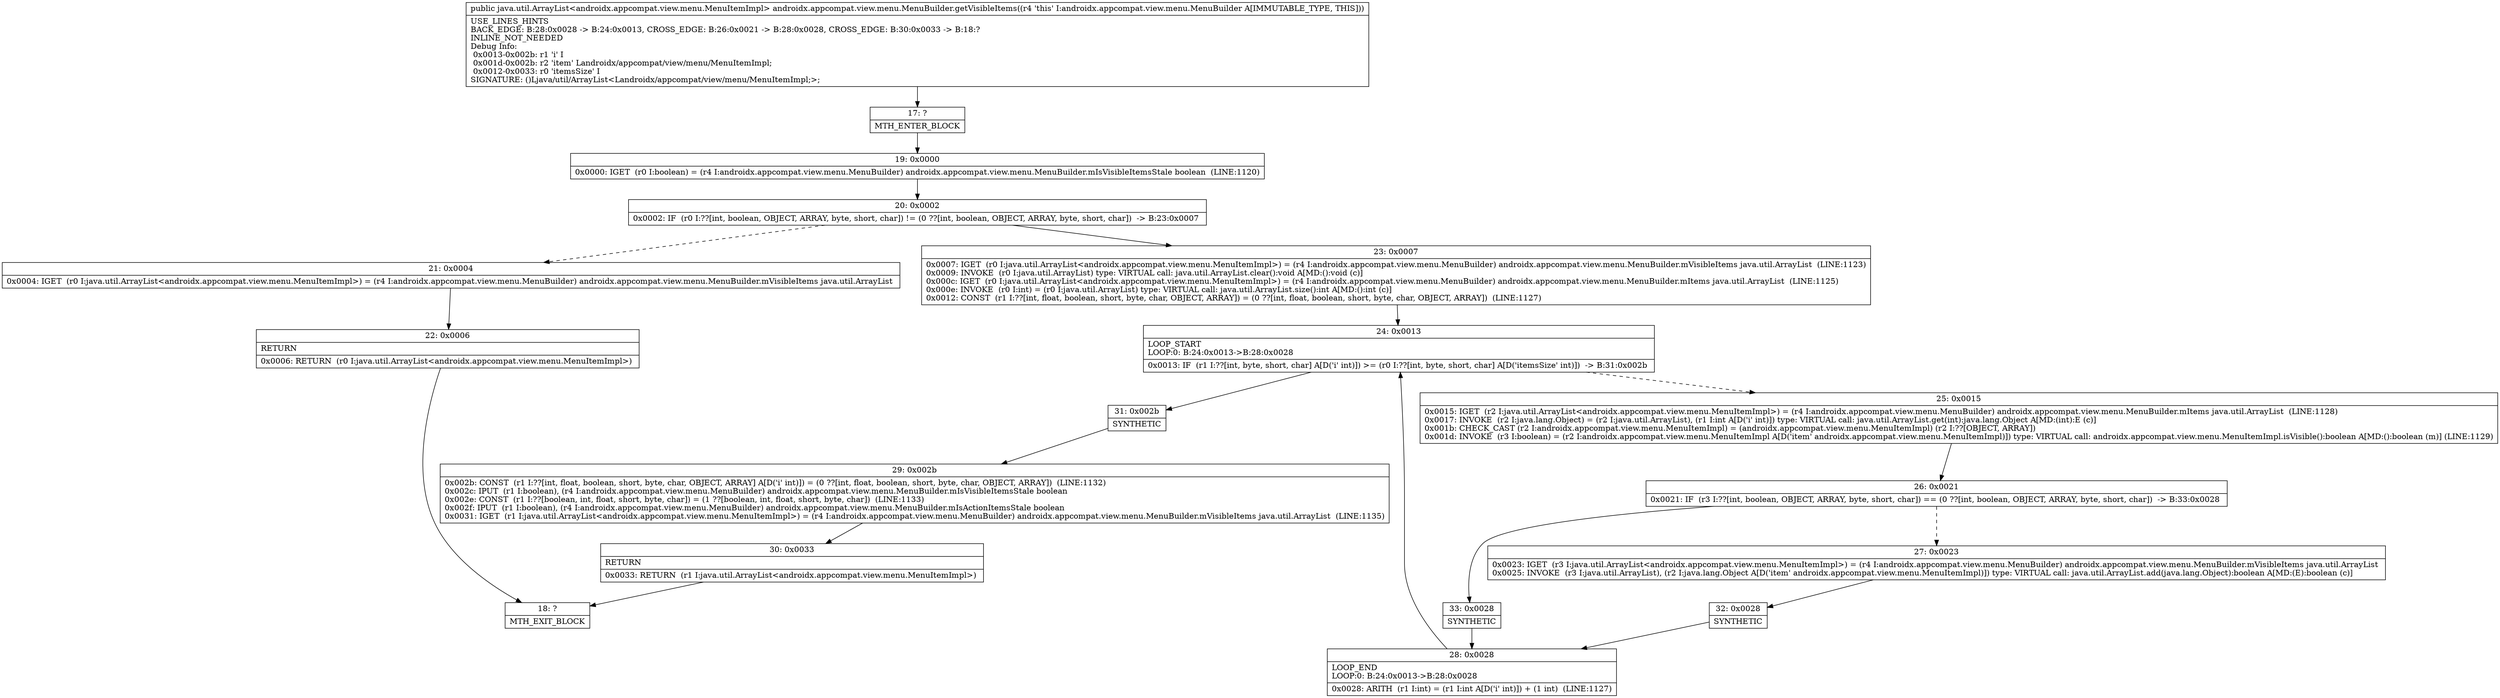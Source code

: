 digraph "CFG forandroidx.appcompat.view.menu.MenuBuilder.getVisibleItems()Ljava\/util\/ArrayList;" {
Node_17 [shape=record,label="{17\:\ ?|MTH_ENTER_BLOCK\l}"];
Node_19 [shape=record,label="{19\:\ 0x0000|0x0000: IGET  (r0 I:boolean) = (r4 I:androidx.appcompat.view.menu.MenuBuilder) androidx.appcompat.view.menu.MenuBuilder.mIsVisibleItemsStale boolean  (LINE:1120)\l}"];
Node_20 [shape=record,label="{20\:\ 0x0002|0x0002: IF  (r0 I:??[int, boolean, OBJECT, ARRAY, byte, short, char]) != (0 ??[int, boolean, OBJECT, ARRAY, byte, short, char])  \-\> B:23:0x0007 \l}"];
Node_21 [shape=record,label="{21\:\ 0x0004|0x0004: IGET  (r0 I:java.util.ArrayList\<androidx.appcompat.view.menu.MenuItemImpl\>) = (r4 I:androidx.appcompat.view.menu.MenuBuilder) androidx.appcompat.view.menu.MenuBuilder.mVisibleItems java.util.ArrayList \l}"];
Node_22 [shape=record,label="{22\:\ 0x0006|RETURN\l|0x0006: RETURN  (r0 I:java.util.ArrayList\<androidx.appcompat.view.menu.MenuItemImpl\>) \l}"];
Node_18 [shape=record,label="{18\:\ ?|MTH_EXIT_BLOCK\l}"];
Node_23 [shape=record,label="{23\:\ 0x0007|0x0007: IGET  (r0 I:java.util.ArrayList\<androidx.appcompat.view.menu.MenuItemImpl\>) = (r4 I:androidx.appcompat.view.menu.MenuBuilder) androidx.appcompat.view.menu.MenuBuilder.mVisibleItems java.util.ArrayList  (LINE:1123)\l0x0009: INVOKE  (r0 I:java.util.ArrayList) type: VIRTUAL call: java.util.ArrayList.clear():void A[MD:():void (c)]\l0x000c: IGET  (r0 I:java.util.ArrayList\<androidx.appcompat.view.menu.MenuItemImpl\>) = (r4 I:androidx.appcompat.view.menu.MenuBuilder) androidx.appcompat.view.menu.MenuBuilder.mItems java.util.ArrayList  (LINE:1125)\l0x000e: INVOKE  (r0 I:int) = (r0 I:java.util.ArrayList) type: VIRTUAL call: java.util.ArrayList.size():int A[MD:():int (c)]\l0x0012: CONST  (r1 I:??[int, float, boolean, short, byte, char, OBJECT, ARRAY]) = (0 ??[int, float, boolean, short, byte, char, OBJECT, ARRAY])  (LINE:1127)\l}"];
Node_24 [shape=record,label="{24\:\ 0x0013|LOOP_START\lLOOP:0: B:24:0x0013\-\>B:28:0x0028\l|0x0013: IF  (r1 I:??[int, byte, short, char] A[D('i' int)]) \>= (r0 I:??[int, byte, short, char] A[D('itemsSize' int)])  \-\> B:31:0x002b \l}"];
Node_25 [shape=record,label="{25\:\ 0x0015|0x0015: IGET  (r2 I:java.util.ArrayList\<androidx.appcompat.view.menu.MenuItemImpl\>) = (r4 I:androidx.appcompat.view.menu.MenuBuilder) androidx.appcompat.view.menu.MenuBuilder.mItems java.util.ArrayList  (LINE:1128)\l0x0017: INVOKE  (r2 I:java.lang.Object) = (r2 I:java.util.ArrayList), (r1 I:int A[D('i' int)]) type: VIRTUAL call: java.util.ArrayList.get(int):java.lang.Object A[MD:(int):E (c)]\l0x001b: CHECK_CAST (r2 I:androidx.appcompat.view.menu.MenuItemImpl) = (androidx.appcompat.view.menu.MenuItemImpl) (r2 I:??[OBJECT, ARRAY]) \l0x001d: INVOKE  (r3 I:boolean) = (r2 I:androidx.appcompat.view.menu.MenuItemImpl A[D('item' androidx.appcompat.view.menu.MenuItemImpl)]) type: VIRTUAL call: androidx.appcompat.view.menu.MenuItemImpl.isVisible():boolean A[MD:():boolean (m)] (LINE:1129)\l}"];
Node_26 [shape=record,label="{26\:\ 0x0021|0x0021: IF  (r3 I:??[int, boolean, OBJECT, ARRAY, byte, short, char]) == (0 ??[int, boolean, OBJECT, ARRAY, byte, short, char])  \-\> B:33:0x0028 \l}"];
Node_27 [shape=record,label="{27\:\ 0x0023|0x0023: IGET  (r3 I:java.util.ArrayList\<androidx.appcompat.view.menu.MenuItemImpl\>) = (r4 I:androidx.appcompat.view.menu.MenuBuilder) androidx.appcompat.view.menu.MenuBuilder.mVisibleItems java.util.ArrayList \l0x0025: INVOKE  (r3 I:java.util.ArrayList), (r2 I:java.lang.Object A[D('item' androidx.appcompat.view.menu.MenuItemImpl)]) type: VIRTUAL call: java.util.ArrayList.add(java.lang.Object):boolean A[MD:(E):boolean (c)]\l}"];
Node_32 [shape=record,label="{32\:\ 0x0028|SYNTHETIC\l}"];
Node_28 [shape=record,label="{28\:\ 0x0028|LOOP_END\lLOOP:0: B:24:0x0013\-\>B:28:0x0028\l|0x0028: ARITH  (r1 I:int) = (r1 I:int A[D('i' int)]) + (1 int)  (LINE:1127)\l}"];
Node_33 [shape=record,label="{33\:\ 0x0028|SYNTHETIC\l}"];
Node_31 [shape=record,label="{31\:\ 0x002b|SYNTHETIC\l}"];
Node_29 [shape=record,label="{29\:\ 0x002b|0x002b: CONST  (r1 I:??[int, float, boolean, short, byte, char, OBJECT, ARRAY] A[D('i' int)]) = (0 ??[int, float, boolean, short, byte, char, OBJECT, ARRAY])  (LINE:1132)\l0x002c: IPUT  (r1 I:boolean), (r4 I:androidx.appcompat.view.menu.MenuBuilder) androidx.appcompat.view.menu.MenuBuilder.mIsVisibleItemsStale boolean \l0x002e: CONST  (r1 I:??[boolean, int, float, short, byte, char]) = (1 ??[boolean, int, float, short, byte, char])  (LINE:1133)\l0x002f: IPUT  (r1 I:boolean), (r4 I:androidx.appcompat.view.menu.MenuBuilder) androidx.appcompat.view.menu.MenuBuilder.mIsActionItemsStale boolean \l0x0031: IGET  (r1 I:java.util.ArrayList\<androidx.appcompat.view.menu.MenuItemImpl\>) = (r4 I:androidx.appcompat.view.menu.MenuBuilder) androidx.appcompat.view.menu.MenuBuilder.mVisibleItems java.util.ArrayList  (LINE:1135)\l}"];
Node_30 [shape=record,label="{30\:\ 0x0033|RETURN\l|0x0033: RETURN  (r1 I:java.util.ArrayList\<androidx.appcompat.view.menu.MenuItemImpl\>) \l}"];
MethodNode[shape=record,label="{public java.util.ArrayList\<androidx.appcompat.view.menu.MenuItemImpl\> androidx.appcompat.view.menu.MenuBuilder.getVisibleItems((r4 'this' I:androidx.appcompat.view.menu.MenuBuilder A[IMMUTABLE_TYPE, THIS]))  | USE_LINES_HINTS\lBACK_EDGE: B:28:0x0028 \-\> B:24:0x0013, CROSS_EDGE: B:26:0x0021 \-\> B:28:0x0028, CROSS_EDGE: B:30:0x0033 \-\> B:18:?\lINLINE_NOT_NEEDED\lDebug Info:\l  0x0013\-0x002b: r1 'i' I\l  0x001d\-0x002b: r2 'item' Landroidx\/appcompat\/view\/menu\/MenuItemImpl;\l  0x0012\-0x0033: r0 'itemsSize' I\lSIGNATURE: ()Ljava\/util\/ArrayList\<Landroidx\/appcompat\/view\/menu\/MenuItemImpl;\>;\l}"];
MethodNode -> Node_17;Node_17 -> Node_19;
Node_19 -> Node_20;
Node_20 -> Node_21[style=dashed];
Node_20 -> Node_23;
Node_21 -> Node_22;
Node_22 -> Node_18;
Node_23 -> Node_24;
Node_24 -> Node_25[style=dashed];
Node_24 -> Node_31;
Node_25 -> Node_26;
Node_26 -> Node_27[style=dashed];
Node_26 -> Node_33;
Node_27 -> Node_32;
Node_32 -> Node_28;
Node_28 -> Node_24;
Node_33 -> Node_28;
Node_31 -> Node_29;
Node_29 -> Node_30;
Node_30 -> Node_18;
}

